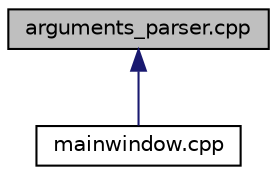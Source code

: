 digraph "arguments_parser.cpp"
{
 // LATEX_PDF_SIZE
  edge [fontname="Helvetica",fontsize="10",labelfontname="Helvetica",labelfontsize="10"];
  node [fontname="Helvetica",fontsize="10",shape=record];
  Node1 [label="arguments_parser.cpp",height=0.2,width=0.4,color="black", fillcolor="grey75", style="filled", fontcolor="black",tooltip="Parser kalkulačky."];
  Node1 -> Node2 [dir="back",color="midnightblue",fontsize="10",style="solid",fontname="Helvetica"];
  Node2 [label="mainwindow.cpp",height=0.2,width=0.4,color="black", fillcolor="white", style="filled",URL="$mainwindow_8cpp.html",tooltip="Třída spojující uživatelské rozhraní a backend."];
}
